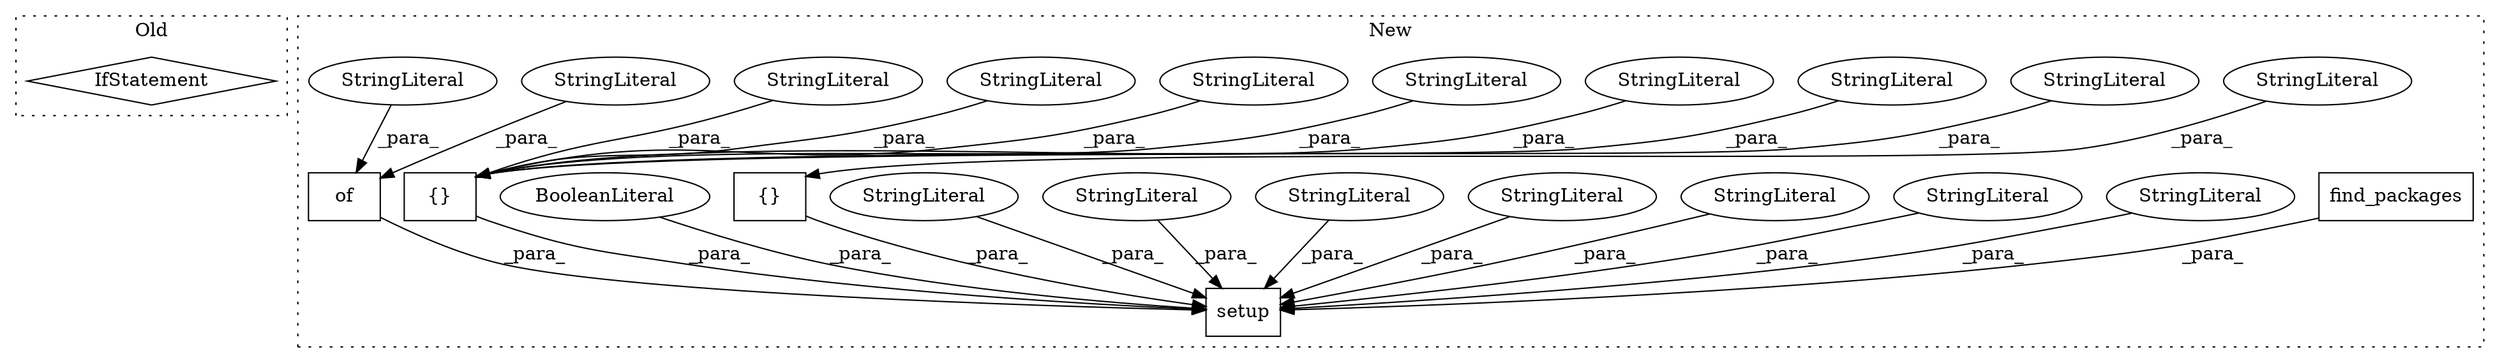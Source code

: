 digraph G {
subgraph cluster0 {
1 [label="IfStatement" a="25" s="256,265" l="4,2" shape="diamond"];
label = "Old";
style="dotted";
}
subgraph cluster1 {
2 [label="find_packages" a="32" s="147,186" l="14,1" shape="box"];
3 [label="setup" a="32" s="111,1331" l="6,1" shape="box"];
4 [label="StringLiteral" a="45" s="358" l="54" shape="ellipse"];
5 [label="StringLiteral" a="45" s="314" l="16" shape="ellipse"];
6 [label="{}" a="4" s="1308,1324" l="1,1" shape="box"];
7 [label="StringLiteral" a="45" s="275" l="38" shape="ellipse"];
8 [label="StringLiteral" a="45" s="128" l="7" shape="ellipse"];
9 [label="StringLiteral" a="45" s="331" l="26" shape="ellipse"];
10 [label="StringLiteral" a="45" s="117" l="10" shape="ellipse"];
11 [label="StringLiteral" a="45" s="413" l="2" shape="ellipse"];
12 [label="{}" a="4" s="1066,1134" l="1,1" shape="box"];
13 [label="StringLiteral" a="45" s="1083" l="5" shape="ellipse"];
14 [label="StringLiteral" a="45" s="1316" l="8" shape="ellipse"];
15 [label="of" a="32" s="1140,1294" l="3,1" shape="box"];
16 [label="StringLiteral" a="45" s="1067" l="7" shape="ellipse"];
17 [label="StringLiteral" a="45" s="1143" l="13" shape="ellipse"];
18 [label="StringLiteral" a="45" s="1105" l="8" shape="ellipse"];
19 [label="StringLiteral" a="45" s="1089" l="15" shape="ellipse"];
20 [label="StringLiteral" a="45" s="1075" l="7" shape="ellipse"];
21 [label="BooleanLiteral" a="9" s="1326" l="5" shape="ellipse"];
22 [label="StringLiteral" a="45" s="1121" l="13" shape="ellipse"];
23 [label="StringLiteral" a="45" s="1167" l="13" shape="ellipse"];
24 [label="StringLiteral" a="45" s="1114" l="6" shape="ellipse"];
label = "New";
style="dotted";
}
2 -> 3 [label="_para_"];
4 -> 3 [label="_para_"];
5 -> 3 [label="_para_"];
6 -> 3 [label="_para_"];
7 -> 3 [label="_para_"];
8 -> 3 [label="_para_"];
9 -> 3 [label="_para_"];
10 -> 3 [label="_para_"];
11 -> 3 [label="_para_"];
12 -> 3 [label="_para_"];
13 -> 12 [label="_para_"];
14 -> 6 [label="_para_"];
15 -> 3 [label="_para_"];
16 -> 12 [label="_para_"];
17 -> 15 [label="_para_"];
18 -> 12 [label="_para_"];
19 -> 12 [label="_para_"];
20 -> 12 [label="_para_"];
21 -> 3 [label="_para_"];
22 -> 12 [label="_para_"];
23 -> 15 [label="_para_"];
24 -> 12 [label="_para_"];
}